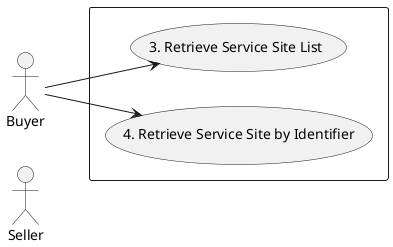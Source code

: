 @startuml

actor Seller

left to right direction
actor Buyer

 rectangle {

Buyer --> (3. Retrieve Service Site List)
Buyer --> (4. Retrieve Service Site by Identifier)
 }


@enduml
